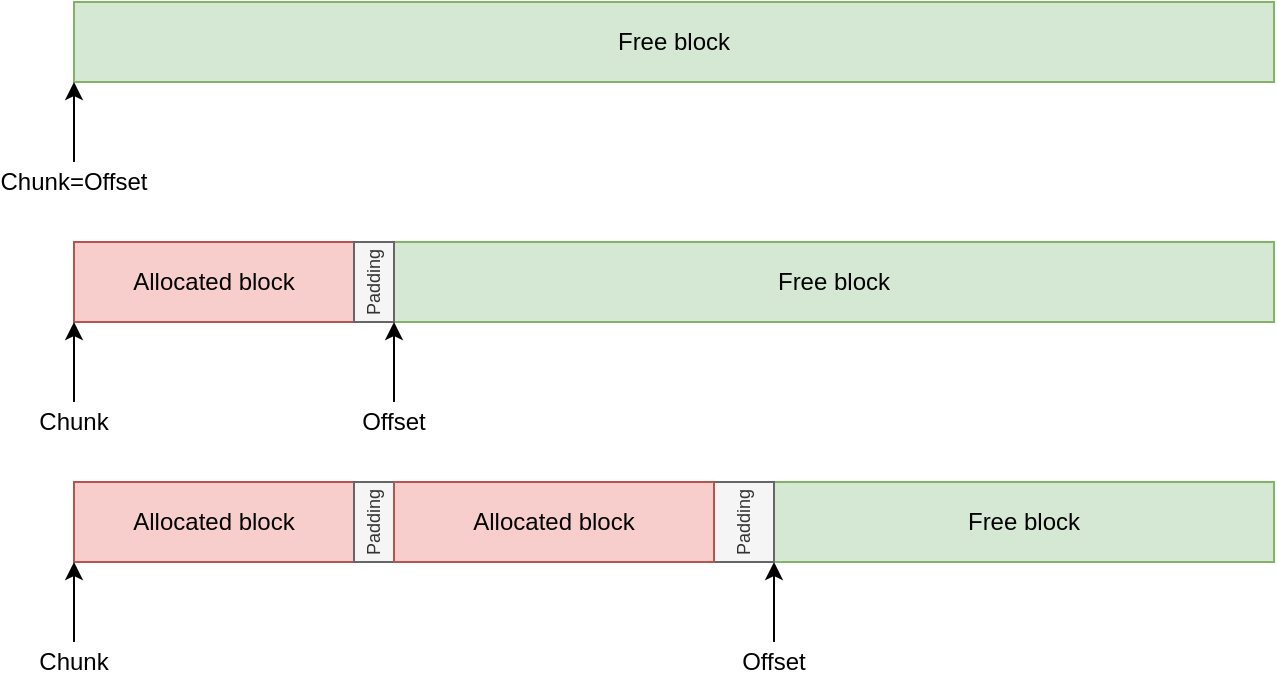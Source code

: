<mxfile version="11.0.8" type="github"><diagram id="NOkXQ0RXiRau2uzHqPlM" name="Page-1"><mxGraphModel dx="1422" dy="879" grid="1" gridSize="10" guides="1" tooltips="1" connect="1" arrows="1" fold="1" page="1" pageScale="1" pageWidth="850" pageHeight="1100" math="0" shadow="0"><root><mxCell id="0"/><mxCell id="1" parent="0"/><mxCell id="TBtfY8DRDFQvj0Bmczm3-1" value="Free block" style="rounded=0;whiteSpace=wrap;html=1;fillColor=#d5e8d4;strokeColor=#82b366;" vertex="1" parent="1"><mxGeometry x="120" y="280" width="600" height="40" as="geometry"/></mxCell><mxCell id="TBtfY8DRDFQvj0Bmczm3-2" value="Allocated block" style="rounded=0;whiteSpace=wrap;html=1;fillColor=#f8cecc;strokeColor=#b85450;" vertex="1" parent="1"><mxGeometry x="120" y="400" width="140" height="40" as="geometry"/></mxCell><mxCell id="TBtfY8DRDFQvj0Bmczm3-3" value="Free block" style="rounded=0;whiteSpace=wrap;html=1;fillColor=#d5e8d4;strokeColor=#82b366;" vertex="1" parent="1"><mxGeometry x="280" y="400" width="440" height="40" as="geometry"/></mxCell><mxCell id="TBtfY8DRDFQvj0Bmczm3-4" value="Padding" style="rounded=0;whiteSpace=wrap;html=1;fillColor=#f5f5f5;strokeColor=#666666;fontColor=#333333;rotation=-90;fontSize=9;" vertex="1" parent="1"><mxGeometry x="250" y="410" width="40" height="20" as="geometry"/></mxCell><mxCell id="TBtfY8DRDFQvj0Bmczm3-5" value="" style="endArrow=classic;html=1;" edge="1" parent="1"><mxGeometry width="50" height="50" relative="1" as="geometry"><mxPoint x="120" y="480" as="sourcePoint"/><mxPoint x="120" y="440" as="targetPoint"/></mxGeometry></mxCell><mxCell id="TBtfY8DRDFQvj0Bmczm3-6" value="Chunk" style="text;html=1;strokeColor=none;fillColor=none;align=center;verticalAlign=middle;whiteSpace=wrap;rounded=0;" vertex="1" parent="1"><mxGeometry x="100" y="480" width="40" height="20" as="geometry"/></mxCell><mxCell id="TBtfY8DRDFQvj0Bmczm3-8" value="" style="endArrow=classic;html=1;" edge="1" parent="1"><mxGeometry width="50" height="50" relative="1" as="geometry"><mxPoint x="120" y="360" as="sourcePoint"/><mxPoint x="120" y="320" as="targetPoint"/></mxGeometry></mxCell><mxCell id="TBtfY8DRDFQvj0Bmczm3-9" value="Chunk=Offset" style="text;html=1;strokeColor=none;fillColor=none;align=center;verticalAlign=middle;whiteSpace=wrap;rounded=0;" vertex="1" parent="1"><mxGeometry x="100" y="360" width="40" height="20" as="geometry"/></mxCell><mxCell id="TBtfY8DRDFQvj0Bmczm3-10" value="Offset" style="text;html=1;strokeColor=none;fillColor=none;align=center;verticalAlign=middle;whiteSpace=wrap;rounded=0;" vertex="1" parent="1"><mxGeometry x="260" y="480" width="40" height="20" as="geometry"/></mxCell><mxCell id="TBtfY8DRDFQvj0Bmczm3-11" value="" style="endArrow=classic;html=1;" edge="1" parent="1"><mxGeometry width="50" height="50" relative="1" as="geometry"><mxPoint x="280" y="480" as="sourcePoint"/><mxPoint x="280" y="440" as="targetPoint"/></mxGeometry></mxCell><mxCell id="TBtfY8DRDFQvj0Bmczm3-12" value="Allocated block" style="rounded=0;whiteSpace=wrap;html=1;fillColor=#f8cecc;strokeColor=#b85450;" vertex="1" parent="1"><mxGeometry x="120" y="520" width="140" height="40" as="geometry"/></mxCell><mxCell id="TBtfY8DRDFQvj0Bmczm3-13" value="Free block" style="rounded=0;whiteSpace=wrap;html=1;fillColor=#d5e8d4;strokeColor=#82b366;" vertex="1" parent="1"><mxGeometry x="470" y="520" width="250" height="40" as="geometry"/></mxCell><mxCell id="TBtfY8DRDFQvj0Bmczm3-14" value="Padding" style="rounded=0;whiteSpace=wrap;html=1;fillColor=#f5f5f5;strokeColor=#666666;fontColor=#333333;rotation=-90;fontSize=9;" vertex="1" parent="1"><mxGeometry x="250" y="530" width="40" height="20" as="geometry"/></mxCell><mxCell id="TBtfY8DRDFQvj0Bmczm3-15" value="" style="endArrow=classic;html=1;" edge="1" parent="1"><mxGeometry width="50" height="50" relative="1" as="geometry"><mxPoint x="120" y="600" as="sourcePoint"/><mxPoint x="120" y="560" as="targetPoint"/></mxGeometry></mxCell><mxCell id="TBtfY8DRDFQvj0Bmczm3-16" value="Chunk" style="text;html=1;strokeColor=none;fillColor=none;align=center;verticalAlign=middle;whiteSpace=wrap;rounded=0;" vertex="1" parent="1"><mxGeometry x="100" y="600" width="40" height="20" as="geometry"/></mxCell><mxCell id="TBtfY8DRDFQvj0Bmczm3-17" value="Offset" style="text;html=1;strokeColor=none;fillColor=none;align=center;verticalAlign=middle;whiteSpace=wrap;rounded=0;" vertex="1" parent="1"><mxGeometry x="450" y="600" width="40" height="20" as="geometry"/></mxCell><mxCell id="TBtfY8DRDFQvj0Bmczm3-18" value="" style="endArrow=classic;html=1;" edge="1" parent="1"><mxGeometry width="50" height="50" relative="1" as="geometry"><mxPoint x="470" y="600" as="sourcePoint"/><mxPoint x="470" y="560" as="targetPoint"/></mxGeometry></mxCell><mxCell id="TBtfY8DRDFQvj0Bmczm3-19" value="Padding" style="rounded=0;whiteSpace=wrap;html=1;fillColor=#f5f5f5;strokeColor=#666666;fontColor=#333333;rotation=-90;fontSize=9;" vertex="1" parent="1"><mxGeometry x="435" y="525" width="40" height="30" as="geometry"/></mxCell><mxCell id="TBtfY8DRDFQvj0Bmczm3-20" value="Allocated block" style="rounded=0;whiteSpace=wrap;html=1;fontSize=12;fillColor=#f8cecc;strokeColor=#b85450;" vertex="1" parent="1"><mxGeometry x="280" y="520" width="160" height="40" as="geometry"/></mxCell></root></mxGraphModel></diagram></mxfile>